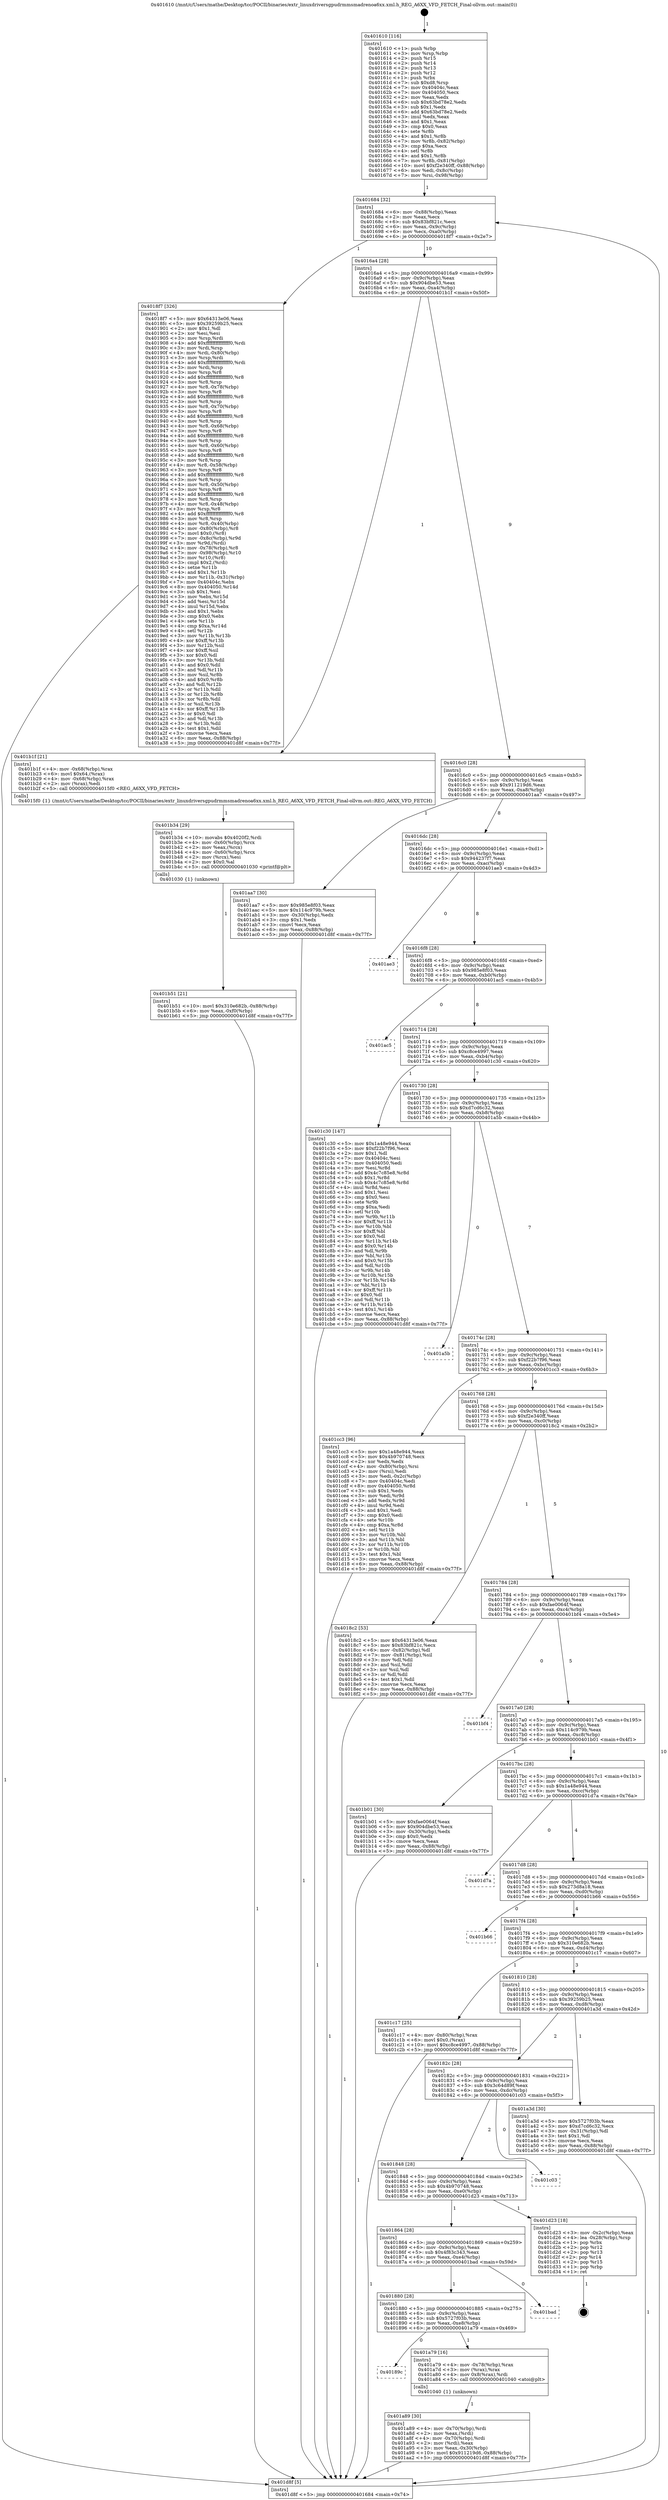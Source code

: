 digraph "0x401610" {
  label = "0x401610 (/mnt/c/Users/mathe/Desktop/tcc/POCII/binaries/extr_linuxdriversgpudrmmsmadrenoa6xx.xml.h_REG_A6XX_VFD_FETCH_Final-ollvm.out::main(0))"
  labelloc = "t"
  node[shape=record]

  Entry [label="",width=0.3,height=0.3,shape=circle,fillcolor=black,style=filled]
  "0x401684" [label="{
     0x401684 [32]\l
     | [instrs]\l
     &nbsp;&nbsp;0x401684 \<+6\>: mov -0x88(%rbp),%eax\l
     &nbsp;&nbsp;0x40168a \<+2\>: mov %eax,%ecx\l
     &nbsp;&nbsp;0x40168c \<+6\>: sub $0x83bf821c,%ecx\l
     &nbsp;&nbsp;0x401692 \<+6\>: mov %eax,-0x9c(%rbp)\l
     &nbsp;&nbsp;0x401698 \<+6\>: mov %ecx,-0xa0(%rbp)\l
     &nbsp;&nbsp;0x40169e \<+6\>: je 00000000004018f7 \<main+0x2e7\>\l
  }"]
  "0x4018f7" [label="{
     0x4018f7 [326]\l
     | [instrs]\l
     &nbsp;&nbsp;0x4018f7 \<+5\>: mov $0x64313e06,%eax\l
     &nbsp;&nbsp;0x4018fc \<+5\>: mov $0x39259b25,%ecx\l
     &nbsp;&nbsp;0x401901 \<+2\>: mov $0x1,%dl\l
     &nbsp;&nbsp;0x401903 \<+2\>: xor %esi,%esi\l
     &nbsp;&nbsp;0x401905 \<+3\>: mov %rsp,%rdi\l
     &nbsp;&nbsp;0x401908 \<+4\>: add $0xfffffffffffffff0,%rdi\l
     &nbsp;&nbsp;0x40190c \<+3\>: mov %rdi,%rsp\l
     &nbsp;&nbsp;0x40190f \<+4\>: mov %rdi,-0x80(%rbp)\l
     &nbsp;&nbsp;0x401913 \<+3\>: mov %rsp,%rdi\l
     &nbsp;&nbsp;0x401916 \<+4\>: add $0xfffffffffffffff0,%rdi\l
     &nbsp;&nbsp;0x40191a \<+3\>: mov %rdi,%rsp\l
     &nbsp;&nbsp;0x40191d \<+3\>: mov %rsp,%r8\l
     &nbsp;&nbsp;0x401920 \<+4\>: add $0xfffffffffffffff0,%r8\l
     &nbsp;&nbsp;0x401924 \<+3\>: mov %r8,%rsp\l
     &nbsp;&nbsp;0x401927 \<+4\>: mov %r8,-0x78(%rbp)\l
     &nbsp;&nbsp;0x40192b \<+3\>: mov %rsp,%r8\l
     &nbsp;&nbsp;0x40192e \<+4\>: add $0xfffffffffffffff0,%r8\l
     &nbsp;&nbsp;0x401932 \<+3\>: mov %r8,%rsp\l
     &nbsp;&nbsp;0x401935 \<+4\>: mov %r8,-0x70(%rbp)\l
     &nbsp;&nbsp;0x401939 \<+3\>: mov %rsp,%r8\l
     &nbsp;&nbsp;0x40193c \<+4\>: add $0xfffffffffffffff0,%r8\l
     &nbsp;&nbsp;0x401940 \<+3\>: mov %r8,%rsp\l
     &nbsp;&nbsp;0x401943 \<+4\>: mov %r8,-0x68(%rbp)\l
     &nbsp;&nbsp;0x401947 \<+3\>: mov %rsp,%r8\l
     &nbsp;&nbsp;0x40194a \<+4\>: add $0xfffffffffffffff0,%r8\l
     &nbsp;&nbsp;0x40194e \<+3\>: mov %r8,%rsp\l
     &nbsp;&nbsp;0x401951 \<+4\>: mov %r8,-0x60(%rbp)\l
     &nbsp;&nbsp;0x401955 \<+3\>: mov %rsp,%r8\l
     &nbsp;&nbsp;0x401958 \<+4\>: add $0xfffffffffffffff0,%r8\l
     &nbsp;&nbsp;0x40195c \<+3\>: mov %r8,%rsp\l
     &nbsp;&nbsp;0x40195f \<+4\>: mov %r8,-0x58(%rbp)\l
     &nbsp;&nbsp;0x401963 \<+3\>: mov %rsp,%r8\l
     &nbsp;&nbsp;0x401966 \<+4\>: add $0xfffffffffffffff0,%r8\l
     &nbsp;&nbsp;0x40196a \<+3\>: mov %r8,%rsp\l
     &nbsp;&nbsp;0x40196d \<+4\>: mov %r8,-0x50(%rbp)\l
     &nbsp;&nbsp;0x401971 \<+3\>: mov %rsp,%r8\l
     &nbsp;&nbsp;0x401974 \<+4\>: add $0xfffffffffffffff0,%r8\l
     &nbsp;&nbsp;0x401978 \<+3\>: mov %r8,%rsp\l
     &nbsp;&nbsp;0x40197b \<+4\>: mov %r8,-0x48(%rbp)\l
     &nbsp;&nbsp;0x40197f \<+3\>: mov %rsp,%r8\l
     &nbsp;&nbsp;0x401982 \<+4\>: add $0xfffffffffffffff0,%r8\l
     &nbsp;&nbsp;0x401986 \<+3\>: mov %r8,%rsp\l
     &nbsp;&nbsp;0x401989 \<+4\>: mov %r8,-0x40(%rbp)\l
     &nbsp;&nbsp;0x40198d \<+4\>: mov -0x80(%rbp),%r8\l
     &nbsp;&nbsp;0x401991 \<+7\>: movl $0x0,(%r8)\l
     &nbsp;&nbsp;0x401998 \<+7\>: mov -0x8c(%rbp),%r9d\l
     &nbsp;&nbsp;0x40199f \<+3\>: mov %r9d,(%rdi)\l
     &nbsp;&nbsp;0x4019a2 \<+4\>: mov -0x78(%rbp),%r8\l
     &nbsp;&nbsp;0x4019a6 \<+7\>: mov -0x98(%rbp),%r10\l
     &nbsp;&nbsp;0x4019ad \<+3\>: mov %r10,(%r8)\l
     &nbsp;&nbsp;0x4019b0 \<+3\>: cmpl $0x2,(%rdi)\l
     &nbsp;&nbsp;0x4019b3 \<+4\>: setne %r11b\l
     &nbsp;&nbsp;0x4019b7 \<+4\>: and $0x1,%r11b\l
     &nbsp;&nbsp;0x4019bb \<+4\>: mov %r11b,-0x31(%rbp)\l
     &nbsp;&nbsp;0x4019bf \<+7\>: mov 0x40404c,%ebx\l
     &nbsp;&nbsp;0x4019c6 \<+8\>: mov 0x404050,%r14d\l
     &nbsp;&nbsp;0x4019ce \<+3\>: sub $0x1,%esi\l
     &nbsp;&nbsp;0x4019d1 \<+3\>: mov %ebx,%r15d\l
     &nbsp;&nbsp;0x4019d4 \<+3\>: add %esi,%r15d\l
     &nbsp;&nbsp;0x4019d7 \<+4\>: imul %r15d,%ebx\l
     &nbsp;&nbsp;0x4019db \<+3\>: and $0x1,%ebx\l
     &nbsp;&nbsp;0x4019de \<+3\>: cmp $0x0,%ebx\l
     &nbsp;&nbsp;0x4019e1 \<+4\>: sete %r11b\l
     &nbsp;&nbsp;0x4019e5 \<+4\>: cmp $0xa,%r14d\l
     &nbsp;&nbsp;0x4019e9 \<+4\>: setl %r12b\l
     &nbsp;&nbsp;0x4019ed \<+3\>: mov %r11b,%r13b\l
     &nbsp;&nbsp;0x4019f0 \<+4\>: xor $0xff,%r13b\l
     &nbsp;&nbsp;0x4019f4 \<+3\>: mov %r12b,%sil\l
     &nbsp;&nbsp;0x4019f7 \<+4\>: xor $0xff,%sil\l
     &nbsp;&nbsp;0x4019fb \<+3\>: xor $0x0,%dl\l
     &nbsp;&nbsp;0x4019fe \<+3\>: mov %r13b,%dil\l
     &nbsp;&nbsp;0x401a01 \<+4\>: and $0x0,%dil\l
     &nbsp;&nbsp;0x401a05 \<+3\>: and %dl,%r11b\l
     &nbsp;&nbsp;0x401a08 \<+3\>: mov %sil,%r8b\l
     &nbsp;&nbsp;0x401a0b \<+4\>: and $0x0,%r8b\l
     &nbsp;&nbsp;0x401a0f \<+3\>: and %dl,%r12b\l
     &nbsp;&nbsp;0x401a12 \<+3\>: or %r11b,%dil\l
     &nbsp;&nbsp;0x401a15 \<+3\>: or %r12b,%r8b\l
     &nbsp;&nbsp;0x401a18 \<+3\>: xor %r8b,%dil\l
     &nbsp;&nbsp;0x401a1b \<+3\>: or %sil,%r13b\l
     &nbsp;&nbsp;0x401a1e \<+4\>: xor $0xff,%r13b\l
     &nbsp;&nbsp;0x401a22 \<+3\>: or $0x0,%dl\l
     &nbsp;&nbsp;0x401a25 \<+3\>: and %dl,%r13b\l
     &nbsp;&nbsp;0x401a28 \<+3\>: or %r13b,%dil\l
     &nbsp;&nbsp;0x401a2b \<+4\>: test $0x1,%dil\l
     &nbsp;&nbsp;0x401a2f \<+3\>: cmovne %ecx,%eax\l
     &nbsp;&nbsp;0x401a32 \<+6\>: mov %eax,-0x88(%rbp)\l
     &nbsp;&nbsp;0x401a38 \<+5\>: jmp 0000000000401d8f \<main+0x77f\>\l
  }"]
  "0x4016a4" [label="{
     0x4016a4 [28]\l
     | [instrs]\l
     &nbsp;&nbsp;0x4016a4 \<+5\>: jmp 00000000004016a9 \<main+0x99\>\l
     &nbsp;&nbsp;0x4016a9 \<+6\>: mov -0x9c(%rbp),%eax\l
     &nbsp;&nbsp;0x4016af \<+5\>: sub $0x904dbe53,%eax\l
     &nbsp;&nbsp;0x4016b4 \<+6\>: mov %eax,-0xa4(%rbp)\l
     &nbsp;&nbsp;0x4016ba \<+6\>: je 0000000000401b1f \<main+0x50f\>\l
  }"]
  Exit [label="",width=0.3,height=0.3,shape=circle,fillcolor=black,style=filled,peripheries=2]
  "0x401b1f" [label="{
     0x401b1f [21]\l
     | [instrs]\l
     &nbsp;&nbsp;0x401b1f \<+4\>: mov -0x68(%rbp),%rax\l
     &nbsp;&nbsp;0x401b23 \<+6\>: movl $0x64,(%rax)\l
     &nbsp;&nbsp;0x401b29 \<+4\>: mov -0x68(%rbp),%rax\l
     &nbsp;&nbsp;0x401b2d \<+2\>: mov (%rax),%edi\l
     &nbsp;&nbsp;0x401b2f \<+5\>: call 00000000004015f0 \<REG_A6XX_VFD_FETCH\>\l
     | [calls]\l
     &nbsp;&nbsp;0x4015f0 \{1\} (/mnt/c/Users/mathe/Desktop/tcc/POCII/binaries/extr_linuxdriversgpudrmmsmadrenoa6xx.xml.h_REG_A6XX_VFD_FETCH_Final-ollvm.out::REG_A6XX_VFD_FETCH)\l
  }"]
  "0x4016c0" [label="{
     0x4016c0 [28]\l
     | [instrs]\l
     &nbsp;&nbsp;0x4016c0 \<+5\>: jmp 00000000004016c5 \<main+0xb5\>\l
     &nbsp;&nbsp;0x4016c5 \<+6\>: mov -0x9c(%rbp),%eax\l
     &nbsp;&nbsp;0x4016cb \<+5\>: sub $0x911219d6,%eax\l
     &nbsp;&nbsp;0x4016d0 \<+6\>: mov %eax,-0xa8(%rbp)\l
     &nbsp;&nbsp;0x4016d6 \<+6\>: je 0000000000401aa7 \<main+0x497\>\l
  }"]
  "0x401b51" [label="{
     0x401b51 [21]\l
     | [instrs]\l
     &nbsp;&nbsp;0x401b51 \<+10\>: movl $0x310e682b,-0x88(%rbp)\l
     &nbsp;&nbsp;0x401b5b \<+6\>: mov %eax,-0xf0(%rbp)\l
     &nbsp;&nbsp;0x401b61 \<+5\>: jmp 0000000000401d8f \<main+0x77f\>\l
  }"]
  "0x401aa7" [label="{
     0x401aa7 [30]\l
     | [instrs]\l
     &nbsp;&nbsp;0x401aa7 \<+5\>: mov $0x985e8f03,%eax\l
     &nbsp;&nbsp;0x401aac \<+5\>: mov $0x114c979b,%ecx\l
     &nbsp;&nbsp;0x401ab1 \<+3\>: mov -0x30(%rbp),%edx\l
     &nbsp;&nbsp;0x401ab4 \<+3\>: cmp $0x1,%edx\l
     &nbsp;&nbsp;0x401ab7 \<+3\>: cmovl %ecx,%eax\l
     &nbsp;&nbsp;0x401aba \<+6\>: mov %eax,-0x88(%rbp)\l
     &nbsp;&nbsp;0x401ac0 \<+5\>: jmp 0000000000401d8f \<main+0x77f\>\l
  }"]
  "0x4016dc" [label="{
     0x4016dc [28]\l
     | [instrs]\l
     &nbsp;&nbsp;0x4016dc \<+5\>: jmp 00000000004016e1 \<main+0xd1\>\l
     &nbsp;&nbsp;0x4016e1 \<+6\>: mov -0x9c(%rbp),%eax\l
     &nbsp;&nbsp;0x4016e7 \<+5\>: sub $0x944237f7,%eax\l
     &nbsp;&nbsp;0x4016ec \<+6\>: mov %eax,-0xac(%rbp)\l
     &nbsp;&nbsp;0x4016f2 \<+6\>: je 0000000000401ae3 \<main+0x4d3\>\l
  }"]
  "0x401b34" [label="{
     0x401b34 [29]\l
     | [instrs]\l
     &nbsp;&nbsp;0x401b34 \<+10\>: movabs $0x4020f2,%rdi\l
     &nbsp;&nbsp;0x401b3e \<+4\>: mov -0x60(%rbp),%rcx\l
     &nbsp;&nbsp;0x401b42 \<+2\>: mov %eax,(%rcx)\l
     &nbsp;&nbsp;0x401b44 \<+4\>: mov -0x60(%rbp),%rcx\l
     &nbsp;&nbsp;0x401b48 \<+2\>: mov (%rcx),%esi\l
     &nbsp;&nbsp;0x401b4a \<+2\>: mov $0x0,%al\l
     &nbsp;&nbsp;0x401b4c \<+5\>: call 0000000000401030 \<printf@plt\>\l
     | [calls]\l
     &nbsp;&nbsp;0x401030 \{1\} (unknown)\l
  }"]
  "0x401ae3" [label="{
     0x401ae3\l
  }", style=dashed]
  "0x4016f8" [label="{
     0x4016f8 [28]\l
     | [instrs]\l
     &nbsp;&nbsp;0x4016f8 \<+5\>: jmp 00000000004016fd \<main+0xed\>\l
     &nbsp;&nbsp;0x4016fd \<+6\>: mov -0x9c(%rbp),%eax\l
     &nbsp;&nbsp;0x401703 \<+5\>: sub $0x985e8f03,%eax\l
     &nbsp;&nbsp;0x401708 \<+6\>: mov %eax,-0xb0(%rbp)\l
     &nbsp;&nbsp;0x40170e \<+6\>: je 0000000000401ac5 \<main+0x4b5\>\l
  }"]
  "0x401a89" [label="{
     0x401a89 [30]\l
     | [instrs]\l
     &nbsp;&nbsp;0x401a89 \<+4\>: mov -0x70(%rbp),%rdi\l
     &nbsp;&nbsp;0x401a8d \<+2\>: mov %eax,(%rdi)\l
     &nbsp;&nbsp;0x401a8f \<+4\>: mov -0x70(%rbp),%rdi\l
     &nbsp;&nbsp;0x401a93 \<+2\>: mov (%rdi),%eax\l
     &nbsp;&nbsp;0x401a95 \<+3\>: mov %eax,-0x30(%rbp)\l
     &nbsp;&nbsp;0x401a98 \<+10\>: movl $0x911219d6,-0x88(%rbp)\l
     &nbsp;&nbsp;0x401aa2 \<+5\>: jmp 0000000000401d8f \<main+0x77f\>\l
  }"]
  "0x401ac5" [label="{
     0x401ac5\l
  }", style=dashed]
  "0x401714" [label="{
     0x401714 [28]\l
     | [instrs]\l
     &nbsp;&nbsp;0x401714 \<+5\>: jmp 0000000000401719 \<main+0x109\>\l
     &nbsp;&nbsp;0x401719 \<+6\>: mov -0x9c(%rbp),%eax\l
     &nbsp;&nbsp;0x40171f \<+5\>: sub $0xc8ce4997,%eax\l
     &nbsp;&nbsp;0x401724 \<+6\>: mov %eax,-0xb4(%rbp)\l
     &nbsp;&nbsp;0x40172a \<+6\>: je 0000000000401c30 \<main+0x620\>\l
  }"]
  "0x40189c" [label="{
     0x40189c\l
  }", style=dashed]
  "0x401c30" [label="{
     0x401c30 [147]\l
     | [instrs]\l
     &nbsp;&nbsp;0x401c30 \<+5\>: mov $0x1a48e944,%eax\l
     &nbsp;&nbsp;0x401c35 \<+5\>: mov $0xf22b7f96,%ecx\l
     &nbsp;&nbsp;0x401c3a \<+2\>: mov $0x1,%dl\l
     &nbsp;&nbsp;0x401c3c \<+7\>: mov 0x40404c,%esi\l
     &nbsp;&nbsp;0x401c43 \<+7\>: mov 0x404050,%edi\l
     &nbsp;&nbsp;0x401c4a \<+3\>: mov %esi,%r8d\l
     &nbsp;&nbsp;0x401c4d \<+7\>: add $0x4c7c85e8,%r8d\l
     &nbsp;&nbsp;0x401c54 \<+4\>: sub $0x1,%r8d\l
     &nbsp;&nbsp;0x401c58 \<+7\>: sub $0x4c7c85e8,%r8d\l
     &nbsp;&nbsp;0x401c5f \<+4\>: imul %r8d,%esi\l
     &nbsp;&nbsp;0x401c63 \<+3\>: and $0x1,%esi\l
     &nbsp;&nbsp;0x401c66 \<+3\>: cmp $0x0,%esi\l
     &nbsp;&nbsp;0x401c69 \<+4\>: sete %r9b\l
     &nbsp;&nbsp;0x401c6d \<+3\>: cmp $0xa,%edi\l
     &nbsp;&nbsp;0x401c70 \<+4\>: setl %r10b\l
     &nbsp;&nbsp;0x401c74 \<+3\>: mov %r9b,%r11b\l
     &nbsp;&nbsp;0x401c77 \<+4\>: xor $0xff,%r11b\l
     &nbsp;&nbsp;0x401c7b \<+3\>: mov %r10b,%bl\l
     &nbsp;&nbsp;0x401c7e \<+3\>: xor $0xff,%bl\l
     &nbsp;&nbsp;0x401c81 \<+3\>: xor $0x0,%dl\l
     &nbsp;&nbsp;0x401c84 \<+3\>: mov %r11b,%r14b\l
     &nbsp;&nbsp;0x401c87 \<+4\>: and $0x0,%r14b\l
     &nbsp;&nbsp;0x401c8b \<+3\>: and %dl,%r9b\l
     &nbsp;&nbsp;0x401c8e \<+3\>: mov %bl,%r15b\l
     &nbsp;&nbsp;0x401c91 \<+4\>: and $0x0,%r15b\l
     &nbsp;&nbsp;0x401c95 \<+3\>: and %dl,%r10b\l
     &nbsp;&nbsp;0x401c98 \<+3\>: or %r9b,%r14b\l
     &nbsp;&nbsp;0x401c9b \<+3\>: or %r10b,%r15b\l
     &nbsp;&nbsp;0x401c9e \<+3\>: xor %r15b,%r14b\l
     &nbsp;&nbsp;0x401ca1 \<+3\>: or %bl,%r11b\l
     &nbsp;&nbsp;0x401ca4 \<+4\>: xor $0xff,%r11b\l
     &nbsp;&nbsp;0x401ca8 \<+3\>: or $0x0,%dl\l
     &nbsp;&nbsp;0x401cab \<+3\>: and %dl,%r11b\l
     &nbsp;&nbsp;0x401cae \<+3\>: or %r11b,%r14b\l
     &nbsp;&nbsp;0x401cb1 \<+4\>: test $0x1,%r14b\l
     &nbsp;&nbsp;0x401cb5 \<+3\>: cmovne %ecx,%eax\l
     &nbsp;&nbsp;0x401cb8 \<+6\>: mov %eax,-0x88(%rbp)\l
     &nbsp;&nbsp;0x401cbe \<+5\>: jmp 0000000000401d8f \<main+0x77f\>\l
  }"]
  "0x401730" [label="{
     0x401730 [28]\l
     | [instrs]\l
     &nbsp;&nbsp;0x401730 \<+5\>: jmp 0000000000401735 \<main+0x125\>\l
     &nbsp;&nbsp;0x401735 \<+6\>: mov -0x9c(%rbp),%eax\l
     &nbsp;&nbsp;0x40173b \<+5\>: sub $0xd7cd6c32,%eax\l
     &nbsp;&nbsp;0x401740 \<+6\>: mov %eax,-0xb8(%rbp)\l
     &nbsp;&nbsp;0x401746 \<+6\>: je 0000000000401a5b \<main+0x44b\>\l
  }"]
  "0x401a79" [label="{
     0x401a79 [16]\l
     | [instrs]\l
     &nbsp;&nbsp;0x401a79 \<+4\>: mov -0x78(%rbp),%rax\l
     &nbsp;&nbsp;0x401a7d \<+3\>: mov (%rax),%rax\l
     &nbsp;&nbsp;0x401a80 \<+4\>: mov 0x8(%rax),%rdi\l
     &nbsp;&nbsp;0x401a84 \<+5\>: call 0000000000401040 \<atoi@plt\>\l
     | [calls]\l
     &nbsp;&nbsp;0x401040 \{1\} (unknown)\l
  }"]
  "0x401a5b" [label="{
     0x401a5b\l
  }", style=dashed]
  "0x40174c" [label="{
     0x40174c [28]\l
     | [instrs]\l
     &nbsp;&nbsp;0x40174c \<+5\>: jmp 0000000000401751 \<main+0x141\>\l
     &nbsp;&nbsp;0x401751 \<+6\>: mov -0x9c(%rbp),%eax\l
     &nbsp;&nbsp;0x401757 \<+5\>: sub $0xf22b7f96,%eax\l
     &nbsp;&nbsp;0x40175c \<+6\>: mov %eax,-0xbc(%rbp)\l
     &nbsp;&nbsp;0x401762 \<+6\>: je 0000000000401cc3 \<main+0x6b3\>\l
  }"]
  "0x401880" [label="{
     0x401880 [28]\l
     | [instrs]\l
     &nbsp;&nbsp;0x401880 \<+5\>: jmp 0000000000401885 \<main+0x275\>\l
     &nbsp;&nbsp;0x401885 \<+6\>: mov -0x9c(%rbp),%eax\l
     &nbsp;&nbsp;0x40188b \<+5\>: sub $0x5727f03b,%eax\l
     &nbsp;&nbsp;0x401890 \<+6\>: mov %eax,-0xe8(%rbp)\l
     &nbsp;&nbsp;0x401896 \<+6\>: je 0000000000401a79 \<main+0x469\>\l
  }"]
  "0x401cc3" [label="{
     0x401cc3 [96]\l
     | [instrs]\l
     &nbsp;&nbsp;0x401cc3 \<+5\>: mov $0x1a48e944,%eax\l
     &nbsp;&nbsp;0x401cc8 \<+5\>: mov $0x4b970748,%ecx\l
     &nbsp;&nbsp;0x401ccd \<+2\>: xor %edx,%edx\l
     &nbsp;&nbsp;0x401ccf \<+4\>: mov -0x80(%rbp),%rsi\l
     &nbsp;&nbsp;0x401cd3 \<+2\>: mov (%rsi),%edi\l
     &nbsp;&nbsp;0x401cd5 \<+3\>: mov %edi,-0x2c(%rbp)\l
     &nbsp;&nbsp;0x401cd8 \<+7\>: mov 0x40404c,%edi\l
     &nbsp;&nbsp;0x401cdf \<+8\>: mov 0x404050,%r8d\l
     &nbsp;&nbsp;0x401ce7 \<+3\>: sub $0x1,%edx\l
     &nbsp;&nbsp;0x401cea \<+3\>: mov %edi,%r9d\l
     &nbsp;&nbsp;0x401ced \<+3\>: add %edx,%r9d\l
     &nbsp;&nbsp;0x401cf0 \<+4\>: imul %r9d,%edi\l
     &nbsp;&nbsp;0x401cf4 \<+3\>: and $0x1,%edi\l
     &nbsp;&nbsp;0x401cf7 \<+3\>: cmp $0x0,%edi\l
     &nbsp;&nbsp;0x401cfa \<+4\>: sete %r10b\l
     &nbsp;&nbsp;0x401cfe \<+4\>: cmp $0xa,%r8d\l
     &nbsp;&nbsp;0x401d02 \<+4\>: setl %r11b\l
     &nbsp;&nbsp;0x401d06 \<+3\>: mov %r10b,%bl\l
     &nbsp;&nbsp;0x401d09 \<+3\>: and %r11b,%bl\l
     &nbsp;&nbsp;0x401d0c \<+3\>: xor %r11b,%r10b\l
     &nbsp;&nbsp;0x401d0f \<+3\>: or %r10b,%bl\l
     &nbsp;&nbsp;0x401d12 \<+3\>: test $0x1,%bl\l
     &nbsp;&nbsp;0x401d15 \<+3\>: cmovne %ecx,%eax\l
     &nbsp;&nbsp;0x401d18 \<+6\>: mov %eax,-0x88(%rbp)\l
     &nbsp;&nbsp;0x401d1e \<+5\>: jmp 0000000000401d8f \<main+0x77f\>\l
  }"]
  "0x401768" [label="{
     0x401768 [28]\l
     | [instrs]\l
     &nbsp;&nbsp;0x401768 \<+5\>: jmp 000000000040176d \<main+0x15d\>\l
     &nbsp;&nbsp;0x40176d \<+6\>: mov -0x9c(%rbp),%eax\l
     &nbsp;&nbsp;0x401773 \<+5\>: sub $0xf2e340ff,%eax\l
     &nbsp;&nbsp;0x401778 \<+6\>: mov %eax,-0xc0(%rbp)\l
     &nbsp;&nbsp;0x40177e \<+6\>: je 00000000004018c2 \<main+0x2b2\>\l
  }"]
  "0x401bad" [label="{
     0x401bad\l
  }", style=dashed]
  "0x4018c2" [label="{
     0x4018c2 [53]\l
     | [instrs]\l
     &nbsp;&nbsp;0x4018c2 \<+5\>: mov $0x64313e06,%eax\l
     &nbsp;&nbsp;0x4018c7 \<+5\>: mov $0x83bf821c,%ecx\l
     &nbsp;&nbsp;0x4018cc \<+6\>: mov -0x82(%rbp),%dl\l
     &nbsp;&nbsp;0x4018d2 \<+7\>: mov -0x81(%rbp),%sil\l
     &nbsp;&nbsp;0x4018d9 \<+3\>: mov %dl,%dil\l
     &nbsp;&nbsp;0x4018dc \<+3\>: and %sil,%dil\l
     &nbsp;&nbsp;0x4018df \<+3\>: xor %sil,%dl\l
     &nbsp;&nbsp;0x4018e2 \<+3\>: or %dl,%dil\l
     &nbsp;&nbsp;0x4018e5 \<+4\>: test $0x1,%dil\l
     &nbsp;&nbsp;0x4018e9 \<+3\>: cmovne %ecx,%eax\l
     &nbsp;&nbsp;0x4018ec \<+6\>: mov %eax,-0x88(%rbp)\l
     &nbsp;&nbsp;0x4018f2 \<+5\>: jmp 0000000000401d8f \<main+0x77f\>\l
  }"]
  "0x401784" [label="{
     0x401784 [28]\l
     | [instrs]\l
     &nbsp;&nbsp;0x401784 \<+5\>: jmp 0000000000401789 \<main+0x179\>\l
     &nbsp;&nbsp;0x401789 \<+6\>: mov -0x9c(%rbp),%eax\l
     &nbsp;&nbsp;0x40178f \<+5\>: sub $0xfae0064f,%eax\l
     &nbsp;&nbsp;0x401794 \<+6\>: mov %eax,-0xc4(%rbp)\l
     &nbsp;&nbsp;0x40179a \<+6\>: je 0000000000401bf4 \<main+0x5e4\>\l
  }"]
  "0x401d8f" [label="{
     0x401d8f [5]\l
     | [instrs]\l
     &nbsp;&nbsp;0x401d8f \<+5\>: jmp 0000000000401684 \<main+0x74\>\l
  }"]
  "0x401610" [label="{
     0x401610 [116]\l
     | [instrs]\l
     &nbsp;&nbsp;0x401610 \<+1\>: push %rbp\l
     &nbsp;&nbsp;0x401611 \<+3\>: mov %rsp,%rbp\l
     &nbsp;&nbsp;0x401614 \<+2\>: push %r15\l
     &nbsp;&nbsp;0x401616 \<+2\>: push %r14\l
     &nbsp;&nbsp;0x401618 \<+2\>: push %r13\l
     &nbsp;&nbsp;0x40161a \<+2\>: push %r12\l
     &nbsp;&nbsp;0x40161c \<+1\>: push %rbx\l
     &nbsp;&nbsp;0x40161d \<+7\>: sub $0xd8,%rsp\l
     &nbsp;&nbsp;0x401624 \<+7\>: mov 0x40404c,%eax\l
     &nbsp;&nbsp;0x40162b \<+7\>: mov 0x404050,%ecx\l
     &nbsp;&nbsp;0x401632 \<+2\>: mov %eax,%edx\l
     &nbsp;&nbsp;0x401634 \<+6\>: sub $0x63bd78e2,%edx\l
     &nbsp;&nbsp;0x40163a \<+3\>: sub $0x1,%edx\l
     &nbsp;&nbsp;0x40163d \<+6\>: add $0x63bd78e2,%edx\l
     &nbsp;&nbsp;0x401643 \<+3\>: imul %edx,%eax\l
     &nbsp;&nbsp;0x401646 \<+3\>: and $0x1,%eax\l
     &nbsp;&nbsp;0x401649 \<+3\>: cmp $0x0,%eax\l
     &nbsp;&nbsp;0x40164c \<+4\>: sete %r8b\l
     &nbsp;&nbsp;0x401650 \<+4\>: and $0x1,%r8b\l
     &nbsp;&nbsp;0x401654 \<+7\>: mov %r8b,-0x82(%rbp)\l
     &nbsp;&nbsp;0x40165b \<+3\>: cmp $0xa,%ecx\l
     &nbsp;&nbsp;0x40165e \<+4\>: setl %r8b\l
     &nbsp;&nbsp;0x401662 \<+4\>: and $0x1,%r8b\l
     &nbsp;&nbsp;0x401666 \<+7\>: mov %r8b,-0x81(%rbp)\l
     &nbsp;&nbsp;0x40166d \<+10\>: movl $0xf2e340ff,-0x88(%rbp)\l
     &nbsp;&nbsp;0x401677 \<+6\>: mov %edi,-0x8c(%rbp)\l
     &nbsp;&nbsp;0x40167d \<+7\>: mov %rsi,-0x98(%rbp)\l
  }"]
  "0x401864" [label="{
     0x401864 [28]\l
     | [instrs]\l
     &nbsp;&nbsp;0x401864 \<+5\>: jmp 0000000000401869 \<main+0x259\>\l
     &nbsp;&nbsp;0x401869 \<+6\>: mov -0x9c(%rbp),%eax\l
     &nbsp;&nbsp;0x40186f \<+5\>: sub $0x4f83c343,%eax\l
     &nbsp;&nbsp;0x401874 \<+6\>: mov %eax,-0xe4(%rbp)\l
     &nbsp;&nbsp;0x40187a \<+6\>: je 0000000000401bad \<main+0x59d\>\l
  }"]
  "0x401d23" [label="{
     0x401d23 [18]\l
     | [instrs]\l
     &nbsp;&nbsp;0x401d23 \<+3\>: mov -0x2c(%rbp),%eax\l
     &nbsp;&nbsp;0x401d26 \<+4\>: lea -0x28(%rbp),%rsp\l
     &nbsp;&nbsp;0x401d2a \<+1\>: pop %rbx\l
     &nbsp;&nbsp;0x401d2b \<+2\>: pop %r12\l
     &nbsp;&nbsp;0x401d2d \<+2\>: pop %r13\l
     &nbsp;&nbsp;0x401d2f \<+2\>: pop %r14\l
     &nbsp;&nbsp;0x401d31 \<+2\>: pop %r15\l
     &nbsp;&nbsp;0x401d33 \<+1\>: pop %rbp\l
     &nbsp;&nbsp;0x401d34 \<+1\>: ret\l
  }"]
  "0x401bf4" [label="{
     0x401bf4\l
  }", style=dashed]
  "0x4017a0" [label="{
     0x4017a0 [28]\l
     | [instrs]\l
     &nbsp;&nbsp;0x4017a0 \<+5\>: jmp 00000000004017a5 \<main+0x195\>\l
     &nbsp;&nbsp;0x4017a5 \<+6\>: mov -0x9c(%rbp),%eax\l
     &nbsp;&nbsp;0x4017ab \<+5\>: sub $0x114c979b,%eax\l
     &nbsp;&nbsp;0x4017b0 \<+6\>: mov %eax,-0xc8(%rbp)\l
     &nbsp;&nbsp;0x4017b6 \<+6\>: je 0000000000401b01 \<main+0x4f1\>\l
  }"]
  "0x401848" [label="{
     0x401848 [28]\l
     | [instrs]\l
     &nbsp;&nbsp;0x401848 \<+5\>: jmp 000000000040184d \<main+0x23d\>\l
     &nbsp;&nbsp;0x40184d \<+6\>: mov -0x9c(%rbp),%eax\l
     &nbsp;&nbsp;0x401853 \<+5\>: sub $0x4b970748,%eax\l
     &nbsp;&nbsp;0x401858 \<+6\>: mov %eax,-0xe0(%rbp)\l
     &nbsp;&nbsp;0x40185e \<+6\>: je 0000000000401d23 \<main+0x713\>\l
  }"]
  "0x401b01" [label="{
     0x401b01 [30]\l
     | [instrs]\l
     &nbsp;&nbsp;0x401b01 \<+5\>: mov $0xfae0064f,%eax\l
     &nbsp;&nbsp;0x401b06 \<+5\>: mov $0x904dbe53,%ecx\l
     &nbsp;&nbsp;0x401b0b \<+3\>: mov -0x30(%rbp),%edx\l
     &nbsp;&nbsp;0x401b0e \<+3\>: cmp $0x0,%edx\l
     &nbsp;&nbsp;0x401b11 \<+3\>: cmove %ecx,%eax\l
     &nbsp;&nbsp;0x401b14 \<+6\>: mov %eax,-0x88(%rbp)\l
     &nbsp;&nbsp;0x401b1a \<+5\>: jmp 0000000000401d8f \<main+0x77f\>\l
  }"]
  "0x4017bc" [label="{
     0x4017bc [28]\l
     | [instrs]\l
     &nbsp;&nbsp;0x4017bc \<+5\>: jmp 00000000004017c1 \<main+0x1b1\>\l
     &nbsp;&nbsp;0x4017c1 \<+6\>: mov -0x9c(%rbp),%eax\l
     &nbsp;&nbsp;0x4017c7 \<+5\>: sub $0x1a48e944,%eax\l
     &nbsp;&nbsp;0x4017cc \<+6\>: mov %eax,-0xcc(%rbp)\l
     &nbsp;&nbsp;0x4017d2 \<+6\>: je 0000000000401d7a \<main+0x76a\>\l
  }"]
  "0x401c03" [label="{
     0x401c03\l
  }", style=dashed]
  "0x401d7a" [label="{
     0x401d7a\l
  }", style=dashed]
  "0x4017d8" [label="{
     0x4017d8 [28]\l
     | [instrs]\l
     &nbsp;&nbsp;0x4017d8 \<+5\>: jmp 00000000004017dd \<main+0x1cd\>\l
     &nbsp;&nbsp;0x4017dd \<+6\>: mov -0x9c(%rbp),%eax\l
     &nbsp;&nbsp;0x4017e3 \<+5\>: sub $0x273d8a18,%eax\l
     &nbsp;&nbsp;0x4017e8 \<+6\>: mov %eax,-0xd0(%rbp)\l
     &nbsp;&nbsp;0x4017ee \<+6\>: je 0000000000401b66 \<main+0x556\>\l
  }"]
  "0x40182c" [label="{
     0x40182c [28]\l
     | [instrs]\l
     &nbsp;&nbsp;0x40182c \<+5\>: jmp 0000000000401831 \<main+0x221\>\l
     &nbsp;&nbsp;0x401831 \<+6\>: mov -0x9c(%rbp),%eax\l
     &nbsp;&nbsp;0x401837 \<+5\>: sub $0x3c64d89f,%eax\l
     &nbsp;&nbsp;0x40183c \<+6\>: mov %eax,-0xdc(%rbp)\l
     &nbsp;&nbsp;0x401842 \<+6\>: je 0000000000401c03 \<main+0x5f3\>\l
  }"]
  "0x401b66" [label="{
     0x401b66\l
  }", style=dashed]
  "0x4017f4" [label="{
     0x4017f4 [28]\l
     | [instrs]\l
     &nbsp;&nbsp;0x4017f4 \<+5\>: jmp 00000000004017f9 \<main+0x1e9\>\l
     &nbsp;&nbsp;0x4017f9 \<+6\>: mov -0x9c(%rbp),%eax\l
     &nbsp;&nbsp;0x4017ff \<+5\>: sub $0x310e682b,%eax\l
     &nbsp;&nbsp;0x401804 \<+6\>: mov %eax,-0xd4(%rbp)\l
     &nbsp;&nbsp;0x40180a \<+6\>: je 0000000000401c17 \<main+0x607\>\l
  }"]
  "0x401a3d" [label="{
     0x401a3d [30]\l
     | [instrs]\l
     &nbsp;&nbsp;0x401a3d \<+5\>: mov $0x5727f03b,%eax\l
     &nbsp;&nbsp;0x401a42 \<+5\>: mov $0xd7cd6c32,%ecx\l
     &nbsp;&nbsp;0x401a47 \<+3\>: mov -0x31(%rbp),%dl\l
     &nbsp;&nbsp;0x401a4a \<+3\>: test $0x1,%dl\l
     &nbsp;&nbsp;0x401a4d \<+3\>: cmovne %ecx,%eax\l
     &nbsp;&nbsp;0x401a50 \<+6\>: mov %eax,-0x88(%rbp)\l
     &nbsp;&nbsp;0x401a56 \<+5\>: jmp 0000000000401d8f \<main+0x77f\>\l
  }"]
  "0x401c17" [label="{
     0x401c17 [25]\l
     | [instrs]\l
     &nbsp;&nbsp;0x401c17 \<+4\>: mov -0x80(%rbp),%rax\l
     &nbsp;&nbsp;0x401c1b \<+6\>: movl $0x0,(%rax)\l
     &nbsp;&nbsp;0x401c21 \<+10\>: movl $0xc8ce4997,-0x88(%rbp)\l
     &nbsp;&nbsp;0x401c2b \<+5\>: jmp 0000000000401d8f \<main+0x77f\>\l
  }"]
  "0x401810" [label="{
     0x401810 [28]\l
     | [instrs]\l
     &nbsp;&nbsp;0x401810 \<+5\>: jmp 0000000000401815 \<main+0x205\>\l
     &nbsp;&nbsp;0x401815 \<+6\>: mov -0x9c(%rbp),%eax\l
     &nbsp;&nbsp;0x40181b \<+5\>: sub $0x39259b25,%eax\l
     &nbsp;&nbsp;0x401820 \<+6\>: mov %eax,-0xd8(%rbp)\l
     &nbsp;&nbsp;0x401826 \<+6\>: je 0000000000401a3d \<main+0x42d\>\l
  }"]
  Entry -> "0x401610" [label=" 1"]
  "0x401684" -> "0x4018f7" [label=" 1"]
  "0x401684" -> "0x4016a4" [label=" 10"]
  "0x401d23" -> Exit [label=" 1"]
  "0x4016a4" -> "0x401b1f" [label=" 1"]
  "0x4016a4" -> "0x4016c0" [label=" 9"]
  "0x401cc3" -> "0x401d8f" [label=" 1"]
  "0x4016c0" -> "0x401aa7" [label=" 1"]
  "0x4016c0" -> "0x4016dc" [label=" 8"]
  "0x401c30" -> "0x401d8f" [label=" 1"]
  "0x4016dc" -> "0x401ae3" [label=" 0"]
  "0x4016dc" -> "0x4016f8" [label=" 8"]
  "0x401c17" -> "0x401d8f" [label=" 1"]
  "0x4016f8" -> "0x401ac5" [label=" 0"]
  "0x4016f8" -> "0x401714" [label=" 8"]
  "0x401b51" -> "0x401d8f" [label=" 1"]
  "0x401714" -> "0x401c30" [label=" 1"]
  "0x401714" -> "0x401730" [label=" 7"]
  "0x401b34" -> "0x401b51" [label=" 1"]
  "0x401730" -> "0x401a5b" [label=" 0"]
  "0x401730" -> "0x40174c" [label=" 7"]
  "0x401b1f" -> "0x401b34" [label=" 1"]
  "0x40174c" -> "0x401cc3" [label=" 1"]
  "0x40174c" -> "0x401768" [label=" 6"]
  "0x401aa7" -> "0x401d8f" [label=" 1"]
  "0x401768" -> "0x4018c2" [label=" 1"]
  "0x401768" -> "0x401784" [label=" 5"]
  "0x4018c2" -> "0x401d8f" [label=" 1"]
  "0x401610" -> "0x401684" [label=" 1"]
  "0x401d8f" -> "0x401684" [label=" 10"]
  "0x401a89" -> "0x401d8f" [label=" 1"]
  "0x4018f7" -> "0x401d8f" [label=" 1"]
  "0x401880" -> "0x40189c" [label=" 0"]
  "0x401784" -> "0x401bf4" [label=" 0"]
  "0x401784" -> "0x4017a0" [label=" 5"]
  "0x401880" -> "0x401a79" [label=" 1"]
  "0x4017a0" -> "0x401b01" [label=" 1"]
  "0x4017a0" -> "0x4017bc" [label=" 4"]
  "0x401864" -> "0x401880" [label=" 1"]
  "0x4017bc" -> "0x401d7a" [label=" 0"]
  "0x4017bc" -> "0x4017d8" [label=" 4"]
  "0x401864" -> "0x401bad" [label=" 0"]
  "0x4017d8" -> "0x401b66" [label=" 0"]
  "0x4017d8" -> "0x4017f4" [label=" 4"]
  "0x401848" -> "0x401864" [label=" 1"]
  "0x4017f4" -> "0x401c17" [label=" 1"]
  "0x4017f4" -> "0x401810" [label=" 3"]
  "0x401848" -> "0x401d23" [label=" 1"]
  "0x401810" -> "0x401a3d" [label=" 1"]
  "0x401810" -> "0x40182c" [label=" 2"]
  "0x401a3d" -> "0x401d8f" [label=" 1"]
  "0x401a79" -> "0x401a89" [label=" 1"]
  "0x40182c" -> "0x401c03" [label=" 0"]
  "0x40182c" -> "0x401848" [label=" 2"]
  "0x401b01" -> "0x401d8f" [label=" 1"]
}

